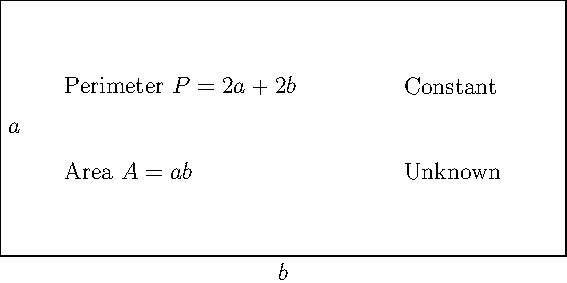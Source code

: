 size(10cm,5cm,IgnoreAspect);
draw((0,0)--(5,0)--(5,3)--(0,3)--(0,0));
label("$a$",(0,1.5),E);
label("$b$",(2.5,0),S);
label("Area $A=ab$",(0.5,1),E);
label("Perimeter $P=2a+2b$",(0.5,2),E);
label("Constant",(3.5,2),E);
label("Unknown",(3.5,1),E);
